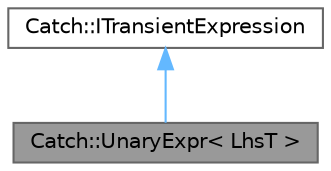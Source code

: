 digraph "Catch::UnaryExpr&lt; LhsT &gt;"
{
 // LATEX_PDF_SIZE
  bgcolor="transparent";
  edge [fontname=Helvetica,fontsize=10,labelfontname=Helvetica,labelfontsize=10];
  node [fontname=Helvetica,fontsize=10,shape=box,height=0.2,width=0.4];
  Node1 [id="Node000001",label="Catch::UnaryExpr\< LhsT \>",height=0.2,width=0.4,color="gray40", fillcolor="grey60", style="filled", fontcolor="black",tooltip=" "];
  Node2 -> Node1 [id="edge3_Node000001_Node000002",dir="back",color="steelblue1",style="solid",tooltip=" "];
  Node2 [id="Node000002",label="Catch::ITransientExpression",height=0.2,width=0.4,color="gray40", fillcolor="white", style="filled",URL="$struct_catch_1_1_i_transient_expression.html",tooltip=" "];
}
